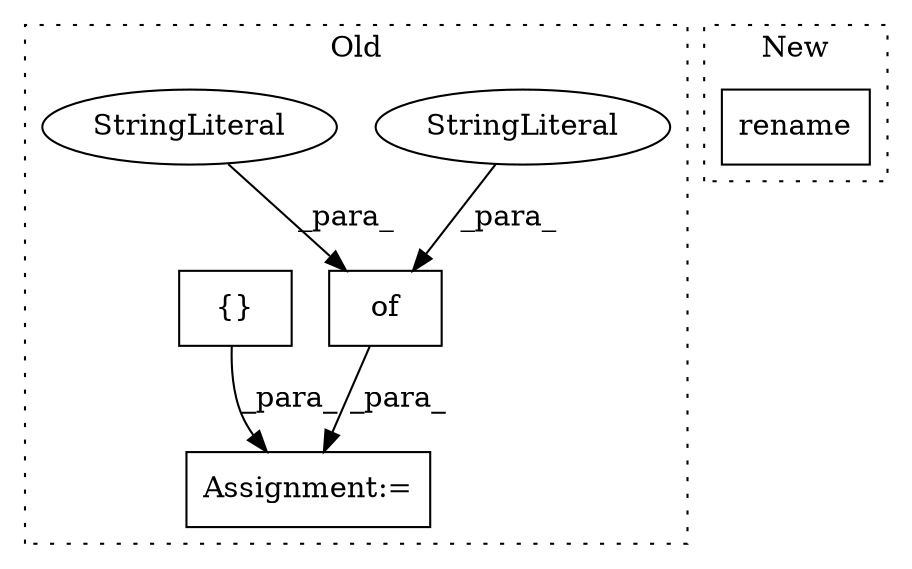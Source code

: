 digraph G {
subgraph cluster0 {
1 [label="of" a="32" s="1788,2263" l="3,-5" shape="box"];
3 [label="StringLiteral" a="45" s="1898" l="13" shape="ellipse"];
4 [label="StringLiteral" a="45" s="2129" l="21" shape="ellipse"];
5 [label="Assignment:=" a="7" s="1766" l="1" shape="box"];
6 [label="{}" a="4" s="2271,2330" l="1,1" shape="box"];
label = "Old";
style="dotted";
}
subgraph cluster1 {
2 [label="rename" a="32" s="1777,1861" l="7,1" shape="box"];
label = "New";
style="dotted";
}
1 -> 5 [label="_para_"];
3 -> 1 [label="_para_"];
4 -> 1 [label="_para_"];
6 -> 5 [label="_para_"];
}